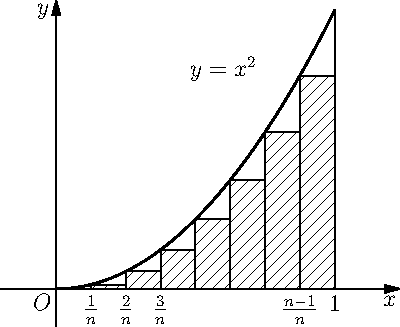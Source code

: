size(200);
import graph;
import patterns;
real f(real x){return x^2;}
draw(graph(f,0,1),linewidth(1));
label("$y=x^2$",(0.6,f(0.6)),15N);
label("$1$",1,S);
int n=8;
add("hatch",hatch(H=1.5mm,dir=NE));
for(int i=0;i<n;++i){
  filldraw((i/n,0)--(i/n+1/n,0)--((i+1)/n,f(i/n))--((i/n,f(i/n)))--cycle,pattern("hatch"));
}
label("$\frac{1}{n}$",1/n,S);
label("$\frac{2}{n}$",2/n,S);
label("$\frac{3}{n}$",3/n,S);
label("$\frac{n-1}{n}$",(n-1)/n,S);
draw((1,0)--(1,f(1)));

xlimits(-.2,1.2);

label("$O$",(0,0),SW);
axes("$x$","$y$",Arrow());
